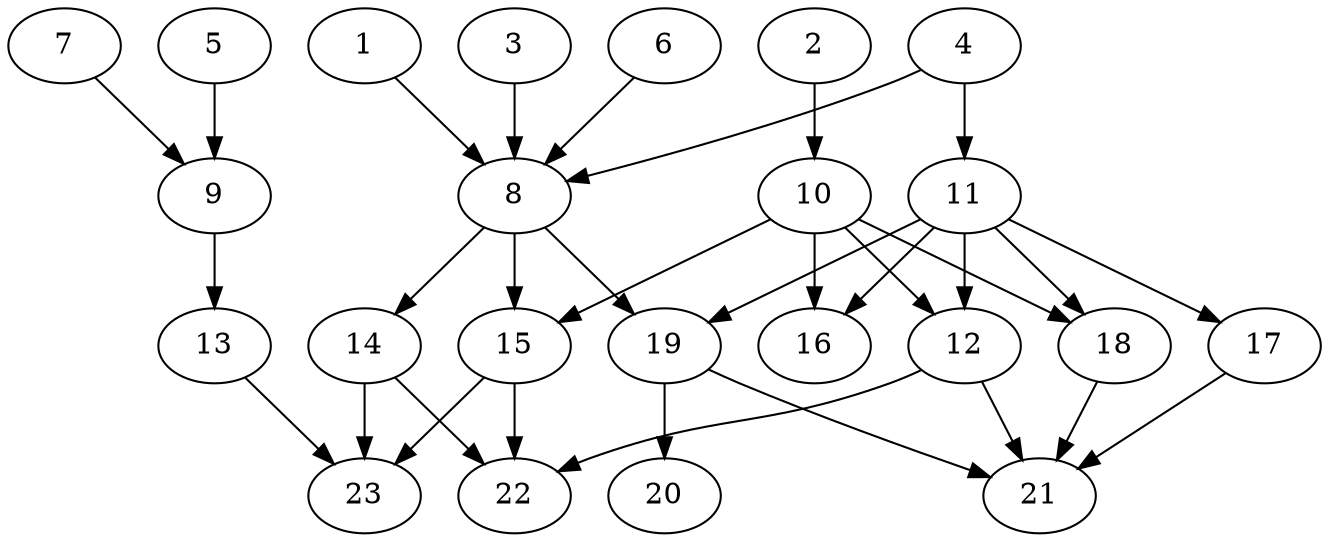 // DAG (tier=2-normal, mode=data, n=23, ccr=0.414, fat=0.590, density=0.473, regular=0.559, jump=0.186, mindata=2097152, maxdata=16777216)
// DAG automatically generated by daggen at Sun Aug 24 16:33:34 2025
// /home/ermia/Project/Environments/daggen/bin/daggen --dot --ccr 0.414 --fat 0.590 --regular 0.559 --density 0.473 --jump 0.186 --mindata 2097152 --maxdata 16777216 -n 23 
digraph G {
  1 [size="5229068302457253", alpha="0.19", expect_size="2614534151228626"]
  1 -> 8 [size ="174888685928448"]
  2 [size="1344905571272934656", alpha="0.02", expect_size="672452785636467328"]
  2 -> 10 [size ="707698412748800"]
  3 [size="3240634699358527", alpha="0.15", expect_size="1620317349679263"]
  3 -> 8 [size ="69047983013888"]
  4 [size="6460711794858695", alpha="0.04", expect_size="3230355897429347"]
  4 -> 8 [size ="215203237068800"]
  4 -> 11 [size ="215203237068800"]
  5 [size="377043036372205568000", alpha="0.11", expect_size="188521518186102784000"]
  5 -> 9 [size ="417526395699200"]
  6 [size="3549738192095204605952", alpha="0.11", expect_size="1774869096047602302976"]
  6 -> 8 [size ="1861604996022272"]
  7 [size="243239860076978110464", alpha="0.20", expect_size="121619930038489055232"]
  7 -> 9 [size ="311730873827328"]
  8 [size="5466184460311904", alpha="0.07", expect_size="2733092230155952"]
  8 -> 14 [size ="189507118825472"]
  8 -> 15 [size ="189507118825472"]
  8 -> 19 [size ="189507118825472"]
  9 [size="2353571102799691776000", alpha="0.05", expect_size="1176785551399845888000"]
  9 -> 13 [size ="1415494552780800"]
  10 [size="5498407919470687232", alpha="0.19", expect_size="2749203959735343616"]
  10 -> 12 [size ="1899030829334528"]
  10 -> 15 [size ="1899030829334528"]
  10 -> 16 [size ="1899030829334528"]
  10 -> 18 [size ="1899030829334528"]
  11 [size="750376538850260096", alpha="0.17", expect_size="375188269425130048"]
  11 -> 12 [size ="1043266883551232"]
  11 -> 16 [size ="1043266883551232"]
  11 -> 17 [size ="1043266883551232"]
  11 -> 18 [size ="1043266883551232"]
  11 -> 19 [size ="1043266883551232"]
  12 [size="1881557434871474432", alpha="0.17", expect_size="940778717435737216"]
  12 -> 21 [size ="767306779066368"]
  12 -> 22 [size ="767306779066368"]
  13 [size="6163782469082953", alpha="0.00", expect_size="3081891234541476"]
  13 -> 23 [size ="126872000135168"]
  14 [size="2944453890323882442752", alpha="0.02", expect_size="1472226945161941221376"]
  14 -> 22 [size ="1643462600425472"]
  14 -> 23 [size ="1643462600425472"]
  15 [size="15186069731710122", alpha="0.01", expect_size="7593034865855061"]
  15 -> 22 [size ="1753502304960512"]
  15 -> 23 [size ="1753502304960512"]
  16 [size="462656133461492891648", alpha="0.03", expect_size="231328066730746445824"]
  17 [size="3022449091485587968", alpha="0.12", expect_size="1511224545742793984"]
  17 -> 21 [size ="1272003185082368"]
  18 [size="1869842601538993782784", alpha="0.07", expect_size="934921300769496891392"]
  18 -> 21 [size ="1214208737804288"]
  19 [size="3642755507109572378624", alpha="0.09", expect_size="1821377753554786189312"]
  19 -> 20 [size ="1893985584939008"]
  19 -> 21 [size ="1893985584939008"]
  20 [size="36893578216104525824", alpha="0.04", expect_size="18446789108052262912"]
  21 [size="4871831210862750720", alpha="0.16", expect_size="2435915605431375360"]
  22 [size="1569540974728892645376", alpha="0.10", expect_size="784770487364446322688"]
  23 [size="2826781269850522124288", alpha="0.04", expect_size="1413390634925261062144"]
}
